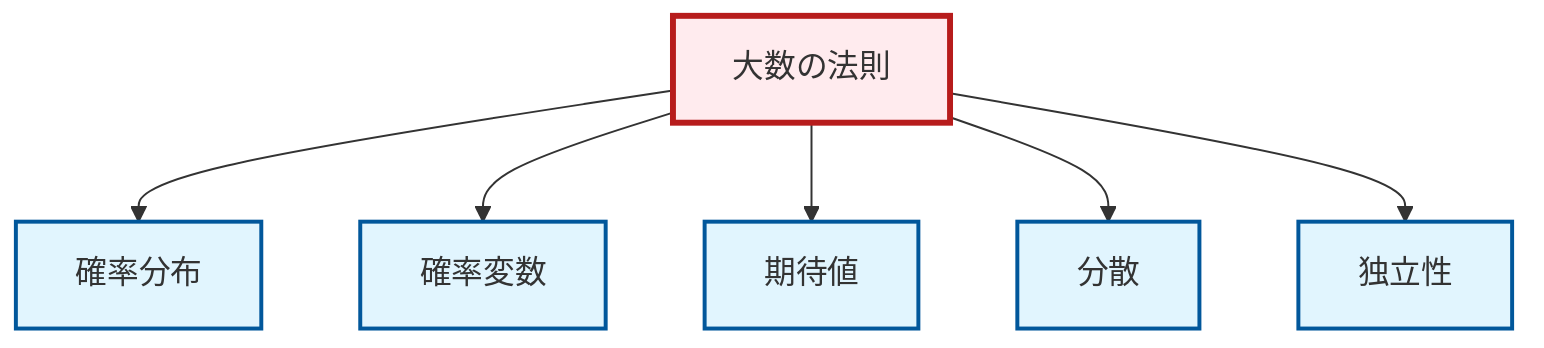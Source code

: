 graph TD
    classDef definition fill:#e1f5fe,stroke:#01579b,stroke-width:2px
    classDef theorem fill:#f3e5f5,stroke:#4a148c,stroke-width:2px
    classDef axiom fill:#fff3e0,stroke:#e65100,stroke-width:2px
    classDef example fill:#e8f5e9,stroke:#1b5e20,stroke-width:2px
    classDef current fill:#ffebee,stroke:#b71c1c,stroke-width:3px
    def-independence["独立性"]:::definition
    def-probability-distribution["確率分布"]:::definition
    def-expectation["期待値"]:::definition
    def-random-variable["確率変数"]:::definition
    thm-law-of-large-numbers["大数の法則"]:::theorem
    def-variance["分散"]:::definition
    thm-law-of-large-numbers --> def-probability-distribution
    thm-law-of-large-numbers --> def-random-variable
    thm-law-of-large-numbers --> def-expectation
    thm-law-of-large-numbers --> def-variance
    thm-law-of-large-numbers --> def-independence
    class thm-law-of-large-numbers current